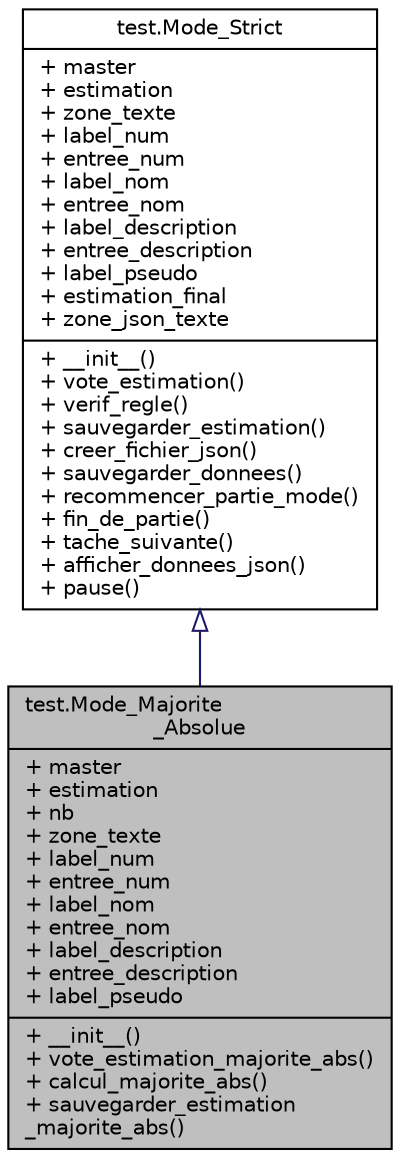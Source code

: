 digraph "test.Mode_Majorite_Absolue"
{
  edge [fontname="Helvetica",fontsize="10",labelfontname="Helvetica",labelfontsize="10"];
  node [fontname="Helvetica",fontsize="10",shape=record];
  Node0 [label="{test.Mode_Majorite\l_Absolue\n|+ master\l+ estimation\l+ nb\l+ zone_texte\l+ label_num\l+ entree_num\l+ label_nom\l+ entree_nom\l+ label_description\l+ entree_description\l+ label_pseudo\l|+ __init__()\l+ vote_estimation_majorite_abs()\l+ calcul_majorite_abs()\l+ sauvegarder_estimation\l_majorite_abs()\l}",height=0.2,width=0.4,color="black", fillcolor="grey75", style="filled", fontcolor="black"];
  Node1 -> Node0 [dir="back",color="midnightblue",fontsize="10",style="solid",arrowtail="onormal",fontname="Helvetica"];
  Node1 [label="{test.Mode_Strict\n|+ master\l+ estimation\l+ zone_texte\l+ label_num\l+ entree_num\l+ label_nom\l+ entree_nom\l+ label_description\l+ entree_description\l+ label_pseudo\l+ estimation_final\l+ zone_json_texte\l|+ __init__()\l+ vote_estimation()\l+ verif_regle()\l+ sauvegarder_estimation()\l+ creer_fichier_json()\l+ sauvegarder_donnees()\l+ recommencer_partie_mode()\l+ fin_de_partie()\l+ tache_suivante()\l+ afficher_donnees_json()\l+ pause()\l}",height=0.2,width=0.4,color="black", fillcolor="white", style="filled",URL="$classtest_1_1_mode___strict.html"];
}
